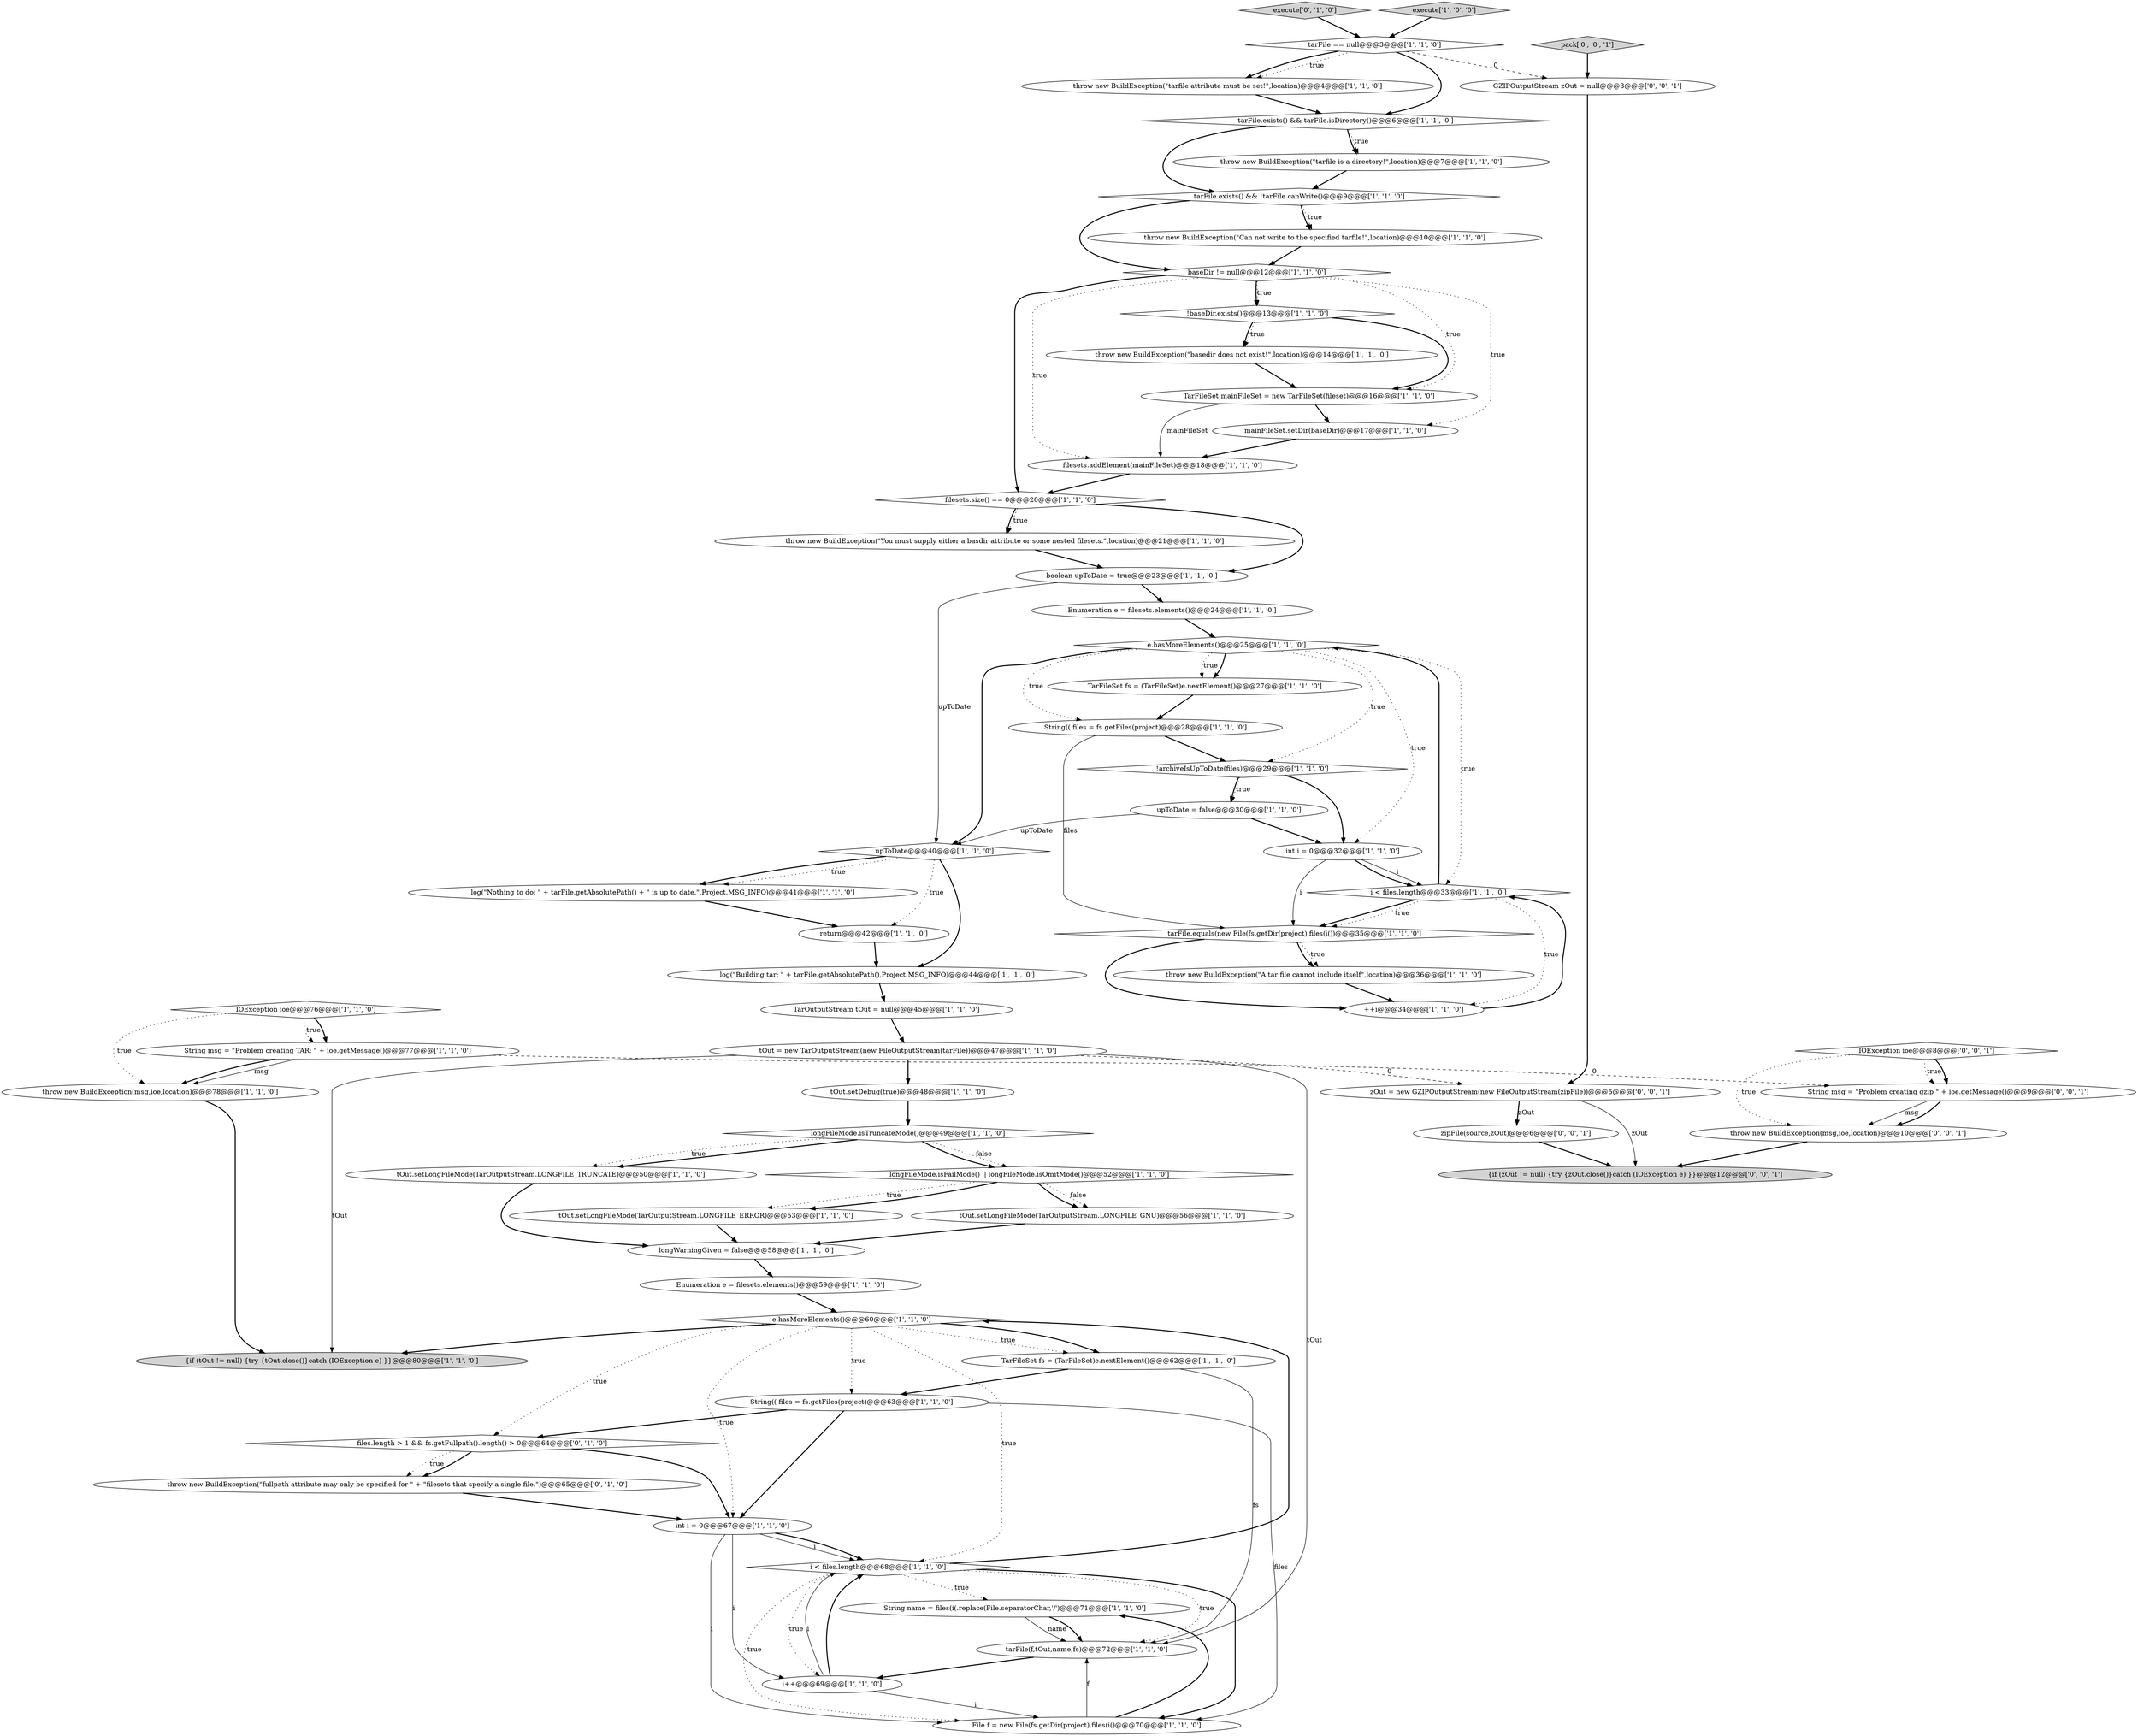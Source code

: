 digraph {
9 [style = filled, label = "log(\"Building tar: \" + tarFile.getAbsolutePath(),Project.MSG_INFO)@@@44@@@['1', '1', '0']", fillcolor = white, shape = ellipse image = "AAA0AAABBB1BBB"];
25 [style = filled, label = "i < files.length@@@68@@@['1', '1', '0']", fillcolor = white, shape = diamond image = "AAA0AAABBB1BBB"];
34 [style = filled, label = "upToDate = false@@@30@@@['1', '1', '0']", fillcolor = white, shape = ellipse image = "AAA0AAABBB1BBB"];
38 [style = filled, label = "filesets.addElement(mainFileSet)@@@18@@@['1', '1', '0']", fillcolor = white, shape = ellipse image = "AAA0AAABBB1BBB"];
24 [style = filled, label = "tOut = new TarOutputStream(new FileOutputStream(tarFile))@@@47@@@['1', '1', '0']", fillcolor = white, shape = ellipse image = "AAA0AAABBB1BBB"];
27 [style = filled, label = "tarFile.equals(new File(fs.getDir(project),files(i())@@@35@@@['1', '1', '0']", fillcolor = white, shape = diamond image = "AAA0AAABBB1BBB"];
11 [style = filled, label = "throw new BuildException(msg,ioe,location)@@@78@@@['1', '1', '0']", fillcolor = white, shape = ellipse image = "AAA0AAABBB1BBB"];
41 [style = filled, label = "boolean upToDate = true@@@23@@@['1', '1', '0']", fillcolor = white, shape = ellipse image = "AAA0AAABBB1BBB"];
21 [style = filled, label = "TarFileSet mainFileSet = new TarFileSet(fileset)@@@16@@@['1', '1', '0']", fillcolor = white, shape = ellipse image = "AAA0AAABBB1BBB"];
36 [style = filled, label = "tarFile.exists() && tarFile.isDirectory()@@@6@@@['1', '1', '0']", fillcolor = white, shape = diamond image = "AAA0AAABBB1BBB"];
52 [style = filled, label = "tOut.setDebug(true)@@@48@@@['1', '1', '0']", fillcolor = white, shape = ellipse image = "AAA0AAABBB1BBB"];
56 [style = filled, label = "execute['0', '1', '0']", fillcolor = lightgray, shape = diamond image = "AAA0AAABBB2BBB"];
51 [style = filled, label = "tarFile == null@@@3@@@['1', '1', '0']", fillcolor = white, shape = diamond image = "AAA0AAABBB1BBB"];
58 [style = filled, label = "IOException ioe@@@8@@@['0', '0', '1']", fillcolor = white, shape = diamond image = "AAA0AAABBB3BBB"];
2 [style = filled, label = "i < files.length@@@33@@@['1', '1', '0']", fillcolor = white, shape = diamond image = "AAA0AAABBB1BBB"];
42 [style = filled, label = "mainFileSet.setDir(baseDir)@@@17@@@['1', '1', '0']", fillcolor = white, shape = ellipse image = "AAA0AAABBB1BBB"];
28 [style = filled, label = "tarFile.exists() && !tarFile.canWrite()@@@9@@@['1', '1', '0']", fillcolor = white, shape = diamond image = "AAA0AAABBB1BBB"];
17 [style = filled, label = "TarFileSet fs = (TarFileSet)e.nextElement()@@@62@@@['1', '1', '0']", fillcolor = white, shape = ellipse image = "AAA0AAABBB1BBB"];
19 [style = filled, label = "baseDir != null@@@12@@@['1', '1', '0']", fillcolor = white, shape = diamond image = "AAA0AAABBB1BBB"];
46 [style = filled, label = "String(( files = fs.getFiles(project)@@@28@@@['1', '1', '0']", fillcolor = white, shape = ellipse image = "AAA0AAABBB1BBB"];
30 [style = filled, label = "String name = files(i(.replace(File.separatorChar,'/')@@@71@@@['1', '1', '0']", fillcolor = white, shape = ellipse image = "AAA0AAABBB1BBB"];
40 [style = filled, label = "Enumeration e = filesets.elements()@@@24@@@['1', '1', '0']", fillcolor = white, shape = ellipse image = "AAA0AAABBB1BBB"];
47 [style = filled, label = "e.hasMoreElements()@@@25@@@['1', '1', '0']", fillcolor = white, shape = diamond image = "AAA0AAABBB1BBB"];
48 [style = filled, label = "return@@@42@@@['1', '1', '0']", fillcolor = white, shape = ellipse image = "AAA0AAABBB1BBB"];
53 [style = filled, label = "String msg = \"Problem creating TAR: \" + ioe.getMessage()@@@77@@@['1', '1', '0']", fillcolor = white, shape = ellipse image = "AAA0AAABBB1BBB"];
55 [style = filled, label = "throw new BuildException(\"fullpath attribute may only be specified for \" + \"filesets that specify a single file.\")@@@65@@@['0', '1', '0']", fillcolor = white, shape = ellipse image = "AAA1AAABBB2BBB"];
20 [style = filled, label = "e.hasMoreElements()@@@60@@@['1', '1', '0']", fillcolor = white, shape = diamond image = "AAA0AAABBB1BBB"];
45 [style = filled, label = "int i = 0@@@67@@@['1', '1', '0']", fillcolor = white, shape = ellipse image = "AAA0AAABBB1BBB"];
12 [style = filled, label = "int i = 0@@@32@@@['1', '1', '0']", fillcolor = white, shape = ellipse image = "AAA0AAABBB1BBB"];
23 [style = filled, label = "TarOutputStream tOut = null@@@45@@@['1', '1', '0']", fillcolor = white, shape = ellipse image = "AAA0AAABBB1BBB"];
37 [style = filled, label = "throw new BuildException(\"tarfile is a directory!\",location)@@@7@@@['1', '1', '0']", fillcolor = white, shape = ellipse image = "AAA0AAABBB1BBB"];
39 [style = filled, label = "{if (tOut != null) {try {tOut.close()}catch (IOException e) }}@@@80@@@['1', '1', '0']", fillcolor = lightgray, shape = ellipse image = "AAA0AAABBB1BBB"];
50 [style = filled, label = "IOException ioe@@@76@@@['1', '1', '0']", fillcolor = white, shape = diamond image = "AAA0AAABBB1BBB"];
63 [style = filled, label = "{if (zOut != null) {try {zOut.close()}catch (IOException e) }}@@@12@@@['0', '0', '1']", fillcolor = lightgray, shape = ellipse image = "AAA0AAABBB3BBB"];
49 [style = filled, label = "Enumeration e = filesets.elements()@@@59@@@['1', '1', '0']", fillcolor = white, shape = ellipse image = "AAA0AAABBB1BBB"];
31 [style = filled, label = "execute['1', '0', '0']", fillcolor = lightgray, shape = diamond image = "AAA0AAABBB1BBB"];
14 [style = filled, label = "!baseDir.exists()@@@13@@@['1', '1', '0']", fillcolor = white, shape = diamond image = "AAA0AAABBB1BBB"];
43 [style = filled, label = "throw new BuildException(\"tarfile attribute must be set!\",location)@@@4@@@['1', '1', '0']", fillcolor = white, shape = ellipse image = "AAA0AAABBB1BBB"];
13 [style = filled, label = "throw new BuildException(\"Can not write to the specified tarfile!\",location)@@@10@@@['1', '1', '0']", fillcolor = white, shape = ellipse image = "AAA0AAABBB1BBB"];
18 [style = filled, label = "throw new BuildException(\"You must supply either a basdir attribute or some nested filesets.\",location)@@@21@@@['1', '1', '0']", fillcolor = white, shape = ellipse image = "AAA0AAABBB1BBB"];
61 [style = filled, label = "pack['0', '0', '1']", fillcolor = lightgray, shape = diamond image = "AAA0AAABBB3BBB"];
54 [style = filled, label = "files.length > 1 && fs.getFullpath().length() > 0@@@64@@@['0', '1', '0']", fillcolor = white, shape = diamond image = "AAA1AAABBB2BBB"];
33 [style = filled, label = "upToDate@@@40@@@['1', '1', '0']", fillcolor = white, shape = diamond image = "AAA0AAABBB1BBB"];
6 [style = filled, label = "++i@@@34@@@['1', '1', '0']", fillcolor = white, shape = ellipse image = "AAA0AAABBB1BBB"];
57 [style = filled, label = "GZIPOutputStream zOut = null@@@3@@@['0', '0', '1']", fillcolor = white, shape = ellipse image = "AAA0AAABBB3BBB"];
3 [style = filled, label = "throw new BuildException(\"A tar file cannot include itself\",location)@@@36@@@['1', '1', '0']", fillcolor = white, shape = ellipse image = "AAA0AAABBB1BBB"];
64 [style = filled, label = "zipFile(source,zOut)@@@6@@@['0', '0', '1']", fillcolor = white, shape = ellipse image = "AAA0AAABBB3BBB"];
10 [style = filled, label = "!archiveIsUpToDate(files)@@@29@@@['1', '1', '0']", fillcolor = white, shape = diamond image = "AAA0AAABBB1BBB"];
8 [style = filled, label = "tOut.setLongFileMode(TarOutputStream.LONGFILE_TRUNCATE)@@@50@@@['1', '1', '0']", fillcolor = white, shape = ellipse image = "AAA0AAABBB1BBB"];
35 [style = filled, label = "filesets.size() == 0@@@20@@@['1', '1', '0']", fillcolor = white, shape = diamond image = "AAA0AAABBB1BBB"];
62 [style = filled, label = "throw new BuildException(msg,ioe,location)@@@10@@@['0', '0', '1']", fillcolor = white, shape = ellipse image = "AAA0AAABBB3BBB"];
29 [style = filled, label = "longFileMode.isFailMode() || longFileMode.isOmitMode()@@@52@@@['1', '1', '0']", fillcolor = white, shape = diamond image = "AAA0AAABBB1BBB"];
32 [style = filled, label = "i++@@@69@@@['1', '1', '0']", fillcolor = white, shape = ellipse image = "AAA0AAABBB1BBB"];
7 [style = filled, label = "throw new BuildException(\"basedir does not exist!\",location)@@@14@@@['1', '1', '0']", fillcolor = white, shape = ellipse image = "AAA0AAABBB1BBB"];
5 [style = filled, label = "longWarningGiven = false@@@58@@@['1', '1', '0']", fillcolor = white, shape = ellipse image = "AAA0AAABBB1BBB"];
22 [style = filled, label = "tOut.setLongFileMode(TarOutputStream.LONGFILE_GNU)@@@56@@@['1', '1', '0']", fillcolor = white, shape = ellipse image = "AAA0AAABBB1BBB"];
15 [style = filled, label = "String(( files = fs.getFiles(project)@@@63@@@['1', '1', '0']", fillcolor = white, shape = ellipse image = "AAA0AAABBB1BBB"];
44 [style = filled, label = "File f = new File(fs.getDir(project),files(i()@@@70@@@['1', '1', '0']", fillcolor = white, shape = ellipse image = "AAA0AAABBB1BBB"];
4 [style = filled, label = "longFileMode.isTruncateMode()@@@49@@@['1', '1', '0']", fillcolor = white, shape = diamond image = "AAA0AAABBB1BBB"];
59 [style = filled, label = "zOut = new GZIPOutputStream(new FileOutputStream(zipFile))@@@5@@@['0', '0', '1']", fillcolor = white, shape = ellipse image = "AAA0AAABBB3BBB"];
60 [style = filled, label = "String msg = \"Problem creating gzip \" + ioe.getMessage()@@@9@@@['0', '0', '1']", fillcolor = white, shape = ellipse image = "AAA0AAABBB3BBB"];
16 [style = filled, label = "tOut.setLongFileMode(TarOutputStream.LONGFILE_ERROR)@@@53@@@['1', '1', '0']", fillcolor = white, shape = ellipse image = "AAA0AAABBB1BBB"];
0 [style = filled, label = "tarFile(f,tOut,name,fs)@@@72@@@['1', '1', '0']", fillcolor = white, shape = ellipse image = "AAA0AAABBB1BBB"];
1 [style = filled, label = "TarFileSet fs = (TarFileSet)e.nextElement()@@@27@@@['1', '1', '0']", fillcolor = white, shape = ellipse image = "AAA0AAABBB1BBB"];
26 [style = filled, label = "log(\"Nothing to do: \" + tarFile.getAbsolutePath() + \" is up to date.\",Project.MSG_INFO)@@@41@@@['1', '1', '0']", fillcolor = white, shape = ellipse image = "AAA0AAABBB1BBB"];
25->30 [style = dotted, label="true"];
19->21 [style = dotted, label="true"];
28->13 [style = bold, label=""];
20->25 [style = dotted, label="true"];
32->25 [style = solid, label="i"];
59->64 [style = bold, label=""];
51->43 [style = dotted, label="true"];
47->33 [style = bold, label=""];
52->4 [style = bold, label=""];
50->53 [style = dotted, label="true"];
12->2 [style = solid, label="i"];
24->59 [style = dashed, label="0"];
29->22 [style = dotted, label="false"];
4->8 [style = bold, label=""];
51->36 [style = bold, label=""];
30->0 [style = solid, label="name"];
14->7 [style = dotted, label="true"];
45->32 [style = solid, label="i"];
19->38 [style = dotted, label="true"];
15->54 [style = bold, label=""];
61->57 [style = bold, label=""];
51->43 [style = bold, label=""];
6->2 [style = bold, label=""];
54->45 [style = bold, label=""];
3->6 [style = bold, label=""];
48->9 [style = bold, label=""];
19->42 [style = dotted, label="true"];
18->41 [style = bold, label=""];
50->53 [style = bold, label=""];
47->12 [style = dotted, label="true"];
25->0 [style = dotted, label="true"];
37->28 [style = bold, label=""];
44->30 [style = bold, label=""];
36->28 [style = bold, label=""];
35->18 [style = bold, label=""];
35->18 [style = dotted, label="true"];
38->35 [style = bold, label=""];
33->9 [style = bold, label=""];
33->26 [style = dotted, label="true"];
25->44 [style = dotted, label="true"];
16->5 [style = bold, label=""];
20->17 [style = bold, label=""];
15->44 [style = solid, label="files"];
20->45 [style = dotted, label="true"];
44->0 [style = solid, label="f"];
64->63 [style = bold, label=""];
14->7 [style = bold, label=""];
41->40 [style = bold, label=""];
40->47 [style = bold, label=""];
21->42 [style = bold, label=""];
29->16 [style = dotted, label="true"];
8->5 [style = bold, label=""];
47->1 [style = bold, label=""];
14->21 [style = bold, label=""];
58->60 [style = dotted, label="true"];
27->3 [style = dotted, label="true"];
28->19 [style = bold, label=""];
33->48 [style = dotted, label="true"];
2->47 [style = bold, label=""];
25->32 [style = dotted, label="true"];
57->59 [style = bold, label=""];
24->0 [style = solid, label="tOut"];
31->51 [style = bold, label=""];
20->54 [style = dotted, label="true"];
20->39 [style = bold, label=""];
45->25 [style = solid, label="i"];
53->60 [style = dashed, label="0"];
41->33 [style = solid, label="upToDate"];
17->15 [style = bold, label=""];
4->29 [style = dotted, label="false"];
2->27 [style = bold, label=""];
59->63 [style = solid, label="zOut"];
21->38 [style = solid, label="mainFileSet"];
19->14 [style = bold, label=""];
10->34 [style = bold, label=""];
25->44 [style = bold, label=""];
19->35 [style = bold, label=""];
5->49 [style = bold, label=""];
58->60 [style = bold, label=""];
56->51 [style = bold, label=""];
2->27 [style = dotted, label="true"];
13->19 [style = bold, label=""];
35->41 [style = bold, label=""];
28->13 [style = dotted, label="true"];
34->33 [style = solid, label="upToDate"];
12->2 [style = bold, label=""];
10->34 [style = dotted, label="true"];
20->17 [style = dotted, label="true"];
59->64 [style = solid, label="zOut"];
15->45 [style = bold, label=""];
47->46 [style = dotted, label="true"];
29->16 [style = bold, label=""];
32->25 [style = bold, label=""];
24->39 [style = solid, label="tOut"];
30->0 [style = bold, label=""];
46->27 [style = solid, label="files"];
43->36 [style = bold, label=""];
24->52 [style = bold, label=""];
27->6 [style = bold, label=""];
54->55 [style = dotted, label="true"];
17->0 [style = solid, label="fs"];
22->5 [style = bold, label=""];
54->55 [style = bold, label=""];
51->57 [style = dashed, label="0"];
36->37 [style = bold, label=""];
49->20 [style = bold, label=""];
0->32 [style = bold, label=""];
1->46 [style = bold, label=""];
23->24 [style = bold, label=""];
27->3 [style = bold, label=""];
60->62 [style = solid, label="msg"];
25->20 [style = bold, label=""];
11->39 [style = bold, label=""];
53->11 [style = solid, label="msg"];
2->6 [style = dotted, label="true"];
19->14 [style = dotted, label="true"];
12->27 [style = solid, label="i"];
45->44 [style = solid, label="i"];
42->38 [style = bold, label=""];
7->21 [style = bold, label=""];
47->10 [style = dotted, label="true"];
4->8 [style = dotted, label="true"];
46->10 [style = bold, label=""];
10->12 [style = bold, label=""];
53->11 [style = bold, label=""];
55->45 [style = bold, label=""];
20->15 [style = dotted, label="true"];
60->62 [style = bold, label=""];
36->37 [style = dotted, label="true"];
47->1 [style = dotted, label="true"];
47->2 [style = dotted, label="true"];
32->44 [style = solid, label="i"];
34->12 [style = bold, label=""];
29->22 [style = bold, label=""];
50->11 [style = dotted, label="true"];
9->23 [style = bold, label=""];
4->29 [style = bold, label=""];
45->25 [style = bold, label=""];
26->48 [style = bold, label=""];
58->62 [style = dotted, label="true"];
33->26 [style = bold, label=""];
62->63 [style = bold, label=""];
}
